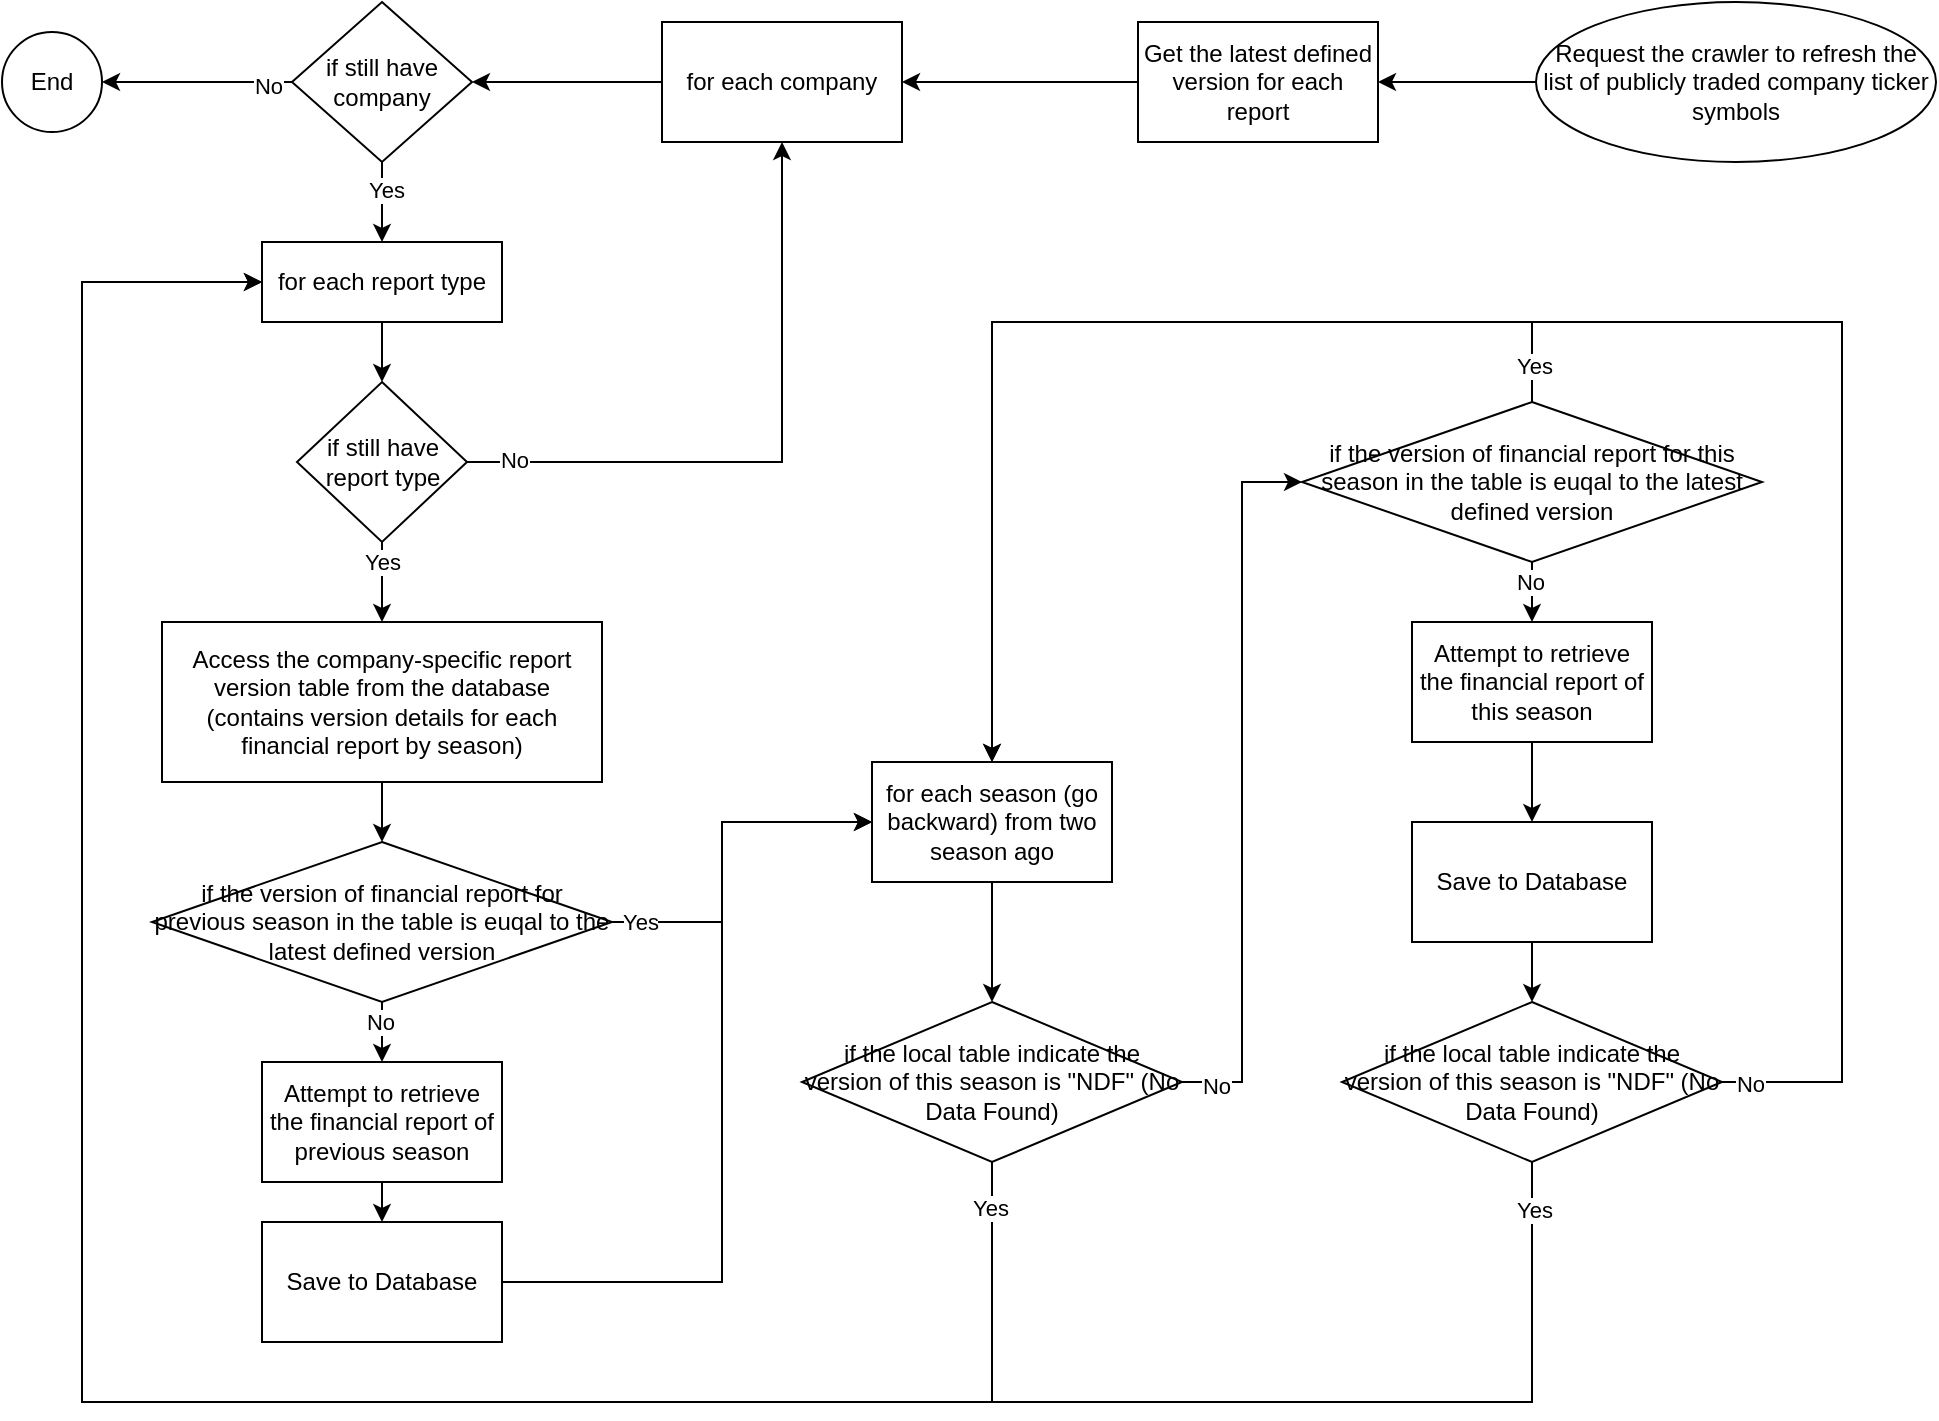<mxfile version="22.1.11" type="device">
  <diagram name="Page-1" id="edf60f1a-56cd-e834-aa8a-f176f3a09ee4">
    <mxGraphModel dx="1036" dy="606" grid="1" gridSize="10" guides="1" tooltips="1" connect="1" arrows="1" fold="1" page="1" pageScale="1" pageWidth="1169" pageHeight="827" background="none" math="0" shadow="0">
      <root>
        <mxCell id="0" />
        <mxCell id="1" parent="0" />
        <mxCell id="ee3Hf3BzdbRgXfLqMHV_-18" style="edgeStyle=orthogonalEdgeStyle;rounded=0;orthogonalLoop=1;jettySize=auto;html=1;exitX=0.5;exitY=1;exitDx=0;exitDy=0;entryX=0.5;entryY=0;entryDx=0;entryDy=0;" parent="1" source="ee3Hf3BzdbRgXfLqMHV_-14" target="ee3Hf3BzdbRgXfLqMHV_-16" edge="1">
          <mxGeometry relative="1" as="geometry" />
        </mxCell>
        <mxCell id="ee3Hf3BzdbRgXfLqMHV_-14" value="for each report type" style="rounded=0;whiteSpace=wrap;html=1;" parent="1" vertex="1">
          <mxGeometry x="170" y="160" width="120" height="40" as="geometry" />
        </mxCell>
        <mxCell id="ee3Hf3BzdbRgXfLqMHV_-25" style="edgeStyle=orthogonalEdgeStyle;rounded=0;orthogonalLoop=1;jettySize=auto;html=1;exitX=1;exitY=0.5;exitDx=0;exitDy=0;entryX=0.5;entryY=1;entryDx=0;entryDy=0;" parent="1" source="ee3Hf3BzdbRgXfLqMHV_-16" target="06SwiOH1XrLOU_39ar2P-4" edge="1">
          <mxGeometry relative="1" as="geometry">
            <mxPoint x="765" y="210.0" as="targetPoint" />
          </mxGeometry>
        </mxCell>
        <mxCell id="ee3Hf3BzdbRgXfLqMHV_-29" value="No" style="edgeLabel;html=1;align=center;verticalAlign=middle;resizable=0;points=[];" parent="ee3Hf3BzdbRgXfLqMHV_-25" vertex="1" connectable="0">
          <mxGeometry x="-0.851" y="1" relative="1" as="geometry">
            <mxPoint as="offset" />
          </mxGeometry>
        </mxCell>
        <mxCell id="oFhDvv9RlIDCHvoSyQMo-15" style="edgeStyle=orthogonalEdgeStyle;rounded=0;orthogonalLoop=1;jettySize=auto;html=1;exitX=0.5;exitY=1;exitDx=0;exitDy=0;entryX=0.5;entryY=0;entryDx=0;entryDy=0;" parent="1" source="ee3Hf3BzdbRgXfLqMHV_-16" target="06SwiOH1XrLOU_39ar2P-2" edge="1">
          <mxGeometry relative="1" as="geometry">
            <mxPoint x="240" y="370" as="targetPoint" />
          </mxGeometry>
        </mxCell>
        <mxCell id="oFhDvv9RlIDCHvoSyQMo-27" value="Yes" style="edgeLabel;html=1;align=center;verticalAlign=middle;resizable=0;points=[];" parent="oFhDvv9RlIDCHvoSyQMo-15" vertex="1" connectable="0">
          <mxGeometry x="-0.872" relative="1" as="geometry">
            <mxPoint y="7" as="offset" />
          </mxGeometry>
        </mxCell>
        <mxCell id="ee3Hf3BzdbRgXfLqMHV_-16" value="if still have report type" style="rhombus;whiteSpace=wrap;html=1;" parent="1" vertex="1">
          <mxGeometry x="187.5" y="230" width="85" height="80" as="geometry" />
        </mxCell>
        <mxCell id="ee3Hf3BzdbRgXfLqMHV_-21" style="edgeStyle=orthogonalEdgeStyle;rounded=0;orthogonalLoop=1;jettySize=auto;html=1;exitX=0.5;exitY=1;exitDx=0;exitDy=0;entryX=0.497;entryY=-0.049;entryDx=0;entryDy=0;entryPerimeter=0;" parent="1" edge="1">
          <mxGeometry relative="1" as="geometry">
            <mxPoint x="230.0" y="460" as="sourcePoint" />
          </mxGeometry>
        </mxCell>
        <mxCell id="ee3Hf3BzdbRgXfLqMHV_-22" value="No" style="edgeLabel;html=1;align=center;verticalAlign=middle;resizable=0;points=[];" parent="ee3Hf3BzdbRgXfLqMHV_-21" vertex="1" connectable="0">
          <mxGeometry x="-0.29" y="2" relative="1" as="geometry">
            <mxPoint as="offset" />
          </mxGeometry>
        </mxCell>
        <mxCell id="ee3Hf3BzdbRgXfLqMHV_-33" style="edgeStyle=orthogonalEdgeStyle;rounded=0;orthogonalLoop=1;jettySize=auto;html=1;exitX=0;exitY=0.5;exitDx=0;exitDy=0;entryX=1;entryY=0.5;entryDx=0;entryDy=0;" parent="1" source="ee3Hf3BzdbRgXfLqMHV_-31" target="ee3Hf3BzdbRgXfLqMHV_-32" edge="1">
          <mxGeometry relative="1" as="geometry" />
        </mxCell>
        <mxCell id="ee3Hf3BzdbRgXfLqMHV_-31" value="Request the crawler to refresh the list of publicly traded company ticker symbols" style="ellipse;whiteSpace=wrap;html=1;" parent="1" vertex="1">
          <mxGeometry x="807" y="40" width="200" height="80" as="geometry" />
        </mxCell>
        <mxCell id="06SwiOH1XrLOU_39ar2P-6" style="edgeStyle=orthogonalEdgeStyle;rounded=0;orthogonalLoop=1;jettySize=auto;html=1;exitX=0;exitY=0.5;exitDx=0;exitDy=0;entryX=1;entryY=0.5;entryDx=0;entryDy=0;" edge="1" parent="1" source="ee3Hf3BzdbRgXfLqMHV_-32" target="06SwiOH1XrLOU_39ar2P-4">
          <mxGeometry relative="1" as="geometry" />
        </mxCell>
        <mxCell id="ee3Hf3BzdbRgXfLqMHV_-32" value="Get the latest defined version for each report" style="rounded=0;whiteSpace=wrap;html=1;" parent="1" vertex="1">
          <mxGeometry x="608" y="50" width="120" height="60" as="geometry" />
        </mxCell>
        <mxCell id="06SwiOH1XrLOU_39ar2P-36" style="edgeStyle=orthogonalEdgeStyle;rounded=0;orthogonalLoop=1;jettySize=auto;html=1;exitX=1;exitY=0.5;exitDx=0;exitDy=0;entryX=0;entryY=0.5;entryDx=0;entryDy=0;" edge="1" parent="1" source="oFhDvv9RlIDCHvoSyQMo-2" target="ee3Hf3BzdbRgXfLqMHV_-36">
          <mxGeometry relative="1" as="geometry" />
        </mxCell>
        <mxCell id="06SwiOH1XrLOU_39ar2P-37" value="No" style="edgeLabel;html=1;align=center;verticalAlign=middle;resizable=0;points=[];" vertex="1" connectable="0" parent="06SwiOH1XrLOU_39ar2P-36">
          <mxGeometry x="-0.908" y="-2" relative="1" as="geometry">
            <mxPoint as="offset" />
          </mxGeometry>
        </mxCell>
        <mxCell id="oFhDvv9RlIDCHvoSyQMo-2" value="if the local table indicate the version of this season is &quot;NDF&quot; (No Data Found)" style="rhombus;whiteSpace=wrap;html=1;" parent="1" vertex="1">
          <mxGeometry x="440" y="540" width="190" height="80" as="geometry" />
        </mxCell>
        <mxCell id="oFhDvv9RlIDCHvoSyQMo-24" style="edgeStyle=orthogonalEdgeStyle;rounded=0;orthogonalLoop=1;jettySize=auto;html=1;exitX=0.5;exitY=1;exitDx=0;exitDy=0;entryX=0.5;entryY=0;entryDx=0;entryDy=0;" parent="1" source="06SwiOH1XrLOU_39ar2P-23" target="oFhDvv9RlIDCHvoSyQMo-23" edge="1">
          <mxGeometry relative="1" as="geometry">
            <mxPoint x="627.5" y="600" as="sourcePoint" />
          </mxGeometry>
        </mxCell>
        <mxCell id="oFhDvv9RlIDCHvoSyQMo-26" style="edgeStyle=orthogonalEdgeStyle;rounded=0;orthogonalLoop=1;jettySize=auto;html=1;exitX=0.5;exitY=1;exitDx=0;exitDy=0;entryX=0;entryY=0.5;entryDx=0;entryDy=0;" parent="1" source="oFhDvv9RlIDCHvoSyQMo-2" target="ee3Hf3BzdbRgXfLqMHV_-14" edge="1">
          <mxGeometry relative="1" as="geometry">
            <mxPoint x="472.5" y="720" as="sourcePoint" />
            <Array as="points">
              <mxPoint x="535" y="740" />
              <mxPoint x="80" y="740" />
              <mxPoint x="80" y="180" />
            </Array>
          </mxGeometry>
        </mxCell>
        <mxCell id="06SwiOH1XrLOU_39ar2P-33" value="Yes" style="edgeLabel;html=1;align=center;verticalAlign=middle;resizable=0;points=[];" vertex="1" connectable="0" parent="oFhDvv9RlIDCHvoSyQMo-26">
          <mxGeometry x="-0.963" y="-1" relative="1" as="geometry">
            <mxPoint as="offset" />
          </mxGeometry>
        </mxCell>
        <mxCell id="06SwiOH1XrLOU_39ar2P-34" style="edgeStyle=orthogonalEdgeStyle;rounded=0;orthogonalLoop=1;jettySize=auto;html=1;exitX=0.5;exitY=1;exitDx=0;exitDy=0;entryX=0;entryY=0.5;entryDx=0;entryDy=0;" edge="1" parent="1" source="oFhDvv9RlIDCHvoSyQMo-23" target="ee3Hf3BzdbRgXfLqMHV_-14">
          <mxGeometry relative="1" as="geometry">
            <Array as="points">
              <mxPoint x="805" y="740" />
              <mxPoint x="80" y="740" />
              <mxPoint x="80" y="180" />
            </Array>
          </mxGeometry>
        </mxCell>
        <mxCell id="06SwiOH1XrLOU_39ar2P-35" value="Yes" style="edgeLabel;html=1;align=center;verticalAlign=middle;resizable=0;points=[];" vertex="1" connectable="0" parent="06SwiOH1XrLOU_39ar2P-34">
          <mxGeometry x="-0.968" y="1" relative="1" as="geometry">
            <mxPoint as="offset" />
          </mxGeometry>
        </mxCell>
        <mxCell id="06SwiOH1XrLOU_39ar2P-38" style="edgeStyle=orthogonalEdgeStyle;rounded=0;orthogonalLoop=1;jettySize=auto;html=1;exitX=1;exitY=0.5;exitDx=0;exitDy=0;entryX=0.5;entryY=0;entryDx=0;entryDy=0;" edge="1" parent="1" source="oFhDvv9RlIDCHvoSyQMo-23" target="06SwiOH1XrLOU_39ar2P-26">
          <mxGeometry relative="1" as="geometry">
            <Array as="points">
              <mxPoint x="960" y="580" />
              <mxPoint x="960" y="200" />
              <mxPoint x="535" y="200" />
            </Array>
          </mxGeometry>
        </mxCell>
        <mxCell id="06SwiOH1XrLOU_39ar2P-39" value="No" style="edgeLabel;html=1;align=center;verticalAlign=middle;resizable=0;points=[];" vertex="1" connectable="0" parent="06SwiOH1XrLOU_39ar2P-38">
          <mxGeometry x="-0.975" y="-1" relative="1" as="geometry">
            <mxPoint as="offset" />
          </mxGeometry>
        </mxCell>
        <mxCell id="oFhDvv9RlIDCHvoSyQMo-23" value="if the local table indicate the version of this season is &quot;NDF&quot; (No Data Found)" style="rhombus;whiteSpace=wrap;html=1;" parent="1" vertex="1">
          <mxGeometry x="710" y="540" width="190" height="80" as="geometry" />
        </mxCell>
        <mxCell id="06SwiOH1XrLOU_39ar2P-1" value="End" style="ellipse;whiteSpace=wrap;html=1;aspect=fixed;" vertex="1" parent="1">
          <mxGeometry x="40" y="55" width="50" height="50" as="geometry" />
        </mxCell>
        <mxCell id="06SwiOH1XrLOU_39ar2P-30" style="edgeStyle=orthogonalEdgeStyle;rounded=0;orthogonalLoop=1;jettySize=auto;html=1;exitX=0.5;exitY=1;exitDx=0;exitDy=0;entryX=0.5;entryY=0;entryDx=0;entryDy=0;" edge="1" parent="1" source="06SwiOH1XrLOU_39ar2P-2" target="06SwiOH1XrLOU_39ar2P-19">
          <mxGeometry relative="1" as="geometry" />
        </mxCell>
        <mxCell id="06SwiOH1XrLOU_39ar2P-2" value="Access the company-specific report version table from the database (contains version details for each financial report by season)" style="rounded=0;whiteSpace=wrap;html=1;" vertex="1" parent="1">
          <mxGeometry x="120" y="350" width="220" height="80" as="geometry" />
        </mxCell>
        <mxCell id="06SwiOH1XrLOU_39ar2P-7" style="edgeStyle=orthogonalEdgeStyle;rounded=0;orthogonalLoop=1;jettySize=auto;html=1;exitX=0;exitY=0.5;exitDx=0;exitDy=0;entryX=1;entryY=0.5;entryDx=0;entryDy=0;" edge="1" parent="1" source="06SwiOH1XrLOU_39ar2P-4" target="06SwiOH1XrLOU_39ar2P-5">
          <mxGeometry relative="1" as="geometry" />
        </mxCell>
        <mxCell id="06SwiOH1XrLOU_39ar2P-4" value="for each company" style="rounded=0;whiteSpace=wrap;html=1;" vertex="1" parent="1">
          <mxGeometry x="370" y="50" width="120" height="60" as="geometry" />
        </mxCell>
        <mxCell id="06SwiOH1XrLOU_39ar2P-8" style="edgeStyle=orthogonalEdgeStyle;rounded=0;orthogonalLoop=1;jettySize=auto;html=1;exitX=0;exitY=0.5;exitDx=0;exitDy=0;entryX=1;entryY=0.5;entryDx=0;entryDy=0;" edge="1" parent="1" source="06SwiOH1XrLOU_39ar2P-5" target="06SwiOH1XrLOU_39ar2P-1">
          <mxGeometry relative="1" as="geometry" />
        </mxCell>
        <mxCell id="06SwiOH1XrLOU_39ar2P-9" value="No" style="edgeLabel;html=1;align=center;verticalAlign=middle;resizable=0;points=[];" vertex="1" connectable="0" parent="06SwiOH1XrLOU_39ar2P-8">
          <mxGeometry x="-0.767" y="2" relative="1" as="geometry">
            <mxPoint x="-1" as="offset" />
          </mxGeometry>
        </mxCell>
        <mxCell id="06SwiOH1XrLOU_39ar2P-10" style="edgeStyle=orthogonalEdgeStyle;rounded=0;orthogonalLoop=1;jettySize=auto;html=1;exitX=0.5;exitY=1;exitDx=0;exitDy=0;entryX=0.5;entryY=0;entryDx=0;entryDy=0;" edge="1" parent="1" source="06SwiOH1XrLOU_39ar2P-5" target="ee3Hf3BzdbRgXfLqMHV_-14">
          <mxGeometry relative="1" as="geometry" />
        </mxCell>
        <mxCell id="06SwiOH1XrLOU_39ar2P-11" value="Yes" style="edgeLabel;html=1;align=center;verticalAlign=middle;resizable=0;points=[];" vertex="1" connectable="0" parent="06SwiOH1XrLOU_39ar2P-10">
          <mxGeometry x="-0.307" y="2" relative="1" as="geometry">
            <mxPoint as="offset" />
          </mxGeometry>
        </mxCell>
        <mxCell id="06SwiOH1XrLOU_39ar2P-5" value="if still have company" style="rhombus;whiteSpace=wrap;html=1;" vertex="1" parent="1">
          <mxGeometry x="185" y="40" width="90" height="80" as="geometry" />
        </mxCell>
        <mxCell id="oFhDvv9RlIDCHvoSyQMo-5" style="edgeStyle=orthogonalEdgeStyle;rounded=0;orthogonalLoop=1;jettySize=auto;html=1;exitX=0.5;exitY=1;exitDx=0;exitDy=0;entryX=0.5;entryY=0;entryDx=0;entryDy=0;" parent="1" source="ee3Hf3BzdbRgXfLqMHV_-8" target="06SwiOH1XrLOU_39ar2P-23" edge="1">
          <mxGeometry relative="1" as="geometry">
            <mxPoint x="539" y="410" as="targetPoint" />
          </mxGeometry>
        </mxCell>
        <mxCell id="ee3Hf3BzdbRgXfLqMHV_-8" value="Attempt to retrieve the financial report of this season" style="rounded=0;whiteSpace=wrap;html=1;" parent="1" vertex="1">
          <mxGeometry x="745" y="350" width="120" height="60" as="geometry" />
        </mxCell>
        <mxCell id="oFhDvv9RlIDCHvoSyQMo-6" style="edgeStyle=orthogonalEdgeStyle;rounded=0;orthogonalLoop=1;jettySize=auto;html=1;exitX=0.5;exitY=1;exitDx=0;exitDy=0;entryX=0.5;entryY=0;entryDx=0;entryDy=0;" parent="1" source="ee3Hf3BzdbRgXfLqMHV_-36" target="ee3Hf3BzdbRgXfLqMHV_-8" edge="1">
          <mxGeometry relative="1" as="geometry" />
        </mxCell>
        <mxCell id="oFhDvv9RlIDCHvoSyQMo-10" value="No" style="edgeLabel;html=1;align=center;verticalAlign=middle;resizable=0;points=[];" parent="oFhDvv9RlIDCHvoSyQMo-6" vertex="1" connectable="0">
          <mxGeometry x="-0.319" y="-1" relative="1" as="geometry">
            <mxPoint as="offset" />
          </mxGeometry>
        </mxCell>
        <mxCell id="06SwiOH1XrLOU_39ar2P-40" style="edgeStyle=orthogonalEdgeStyle;rounded=0;orthogonalLoop=1;jettySize=auto;html=1;exitX=0.5;exitY=0;exitDx=0;exitDy=0;entryX=0.5;entryY=0;entryDx=0;entryDy=0;" edge="1" parent="1" source="ee3Hf3BzdbRgXfLqMHV_-36" target="06SwiOH1XrLOU_39ar2P-26">
          <mxGeometry relative="1" as="geometry">
            <Array as="points">
              <mxPoint x="805" y="200" />
              <mxPoint x="535" y="200" />
            </Array>
          </mxGeometry>
        </mxCell>
        <mxCell id="06SwiOH1XrLOU_39ar2P-41" value="Yes" style="edgeLabel;html=1;align=center;verticalAlign=middle;resizable=0;points=[];" vertex="1" connectable="0" parent="06SwiOH1XrLOU_39ar2P-40">
          <mxGeometry x="-0.933" y="-1" relative="1" as="geometry">
            <mxPoint as="offset" />
          </mxGeometry>
        </mxCell>
        <mxCell id="ee3Hf3BzdbRgXfLqMHV_-36" value="if the version of financial report for this season in the table is euqal to the latest defined version" style="rhombus;whiteSpace=wrap;html=1;" parent="1" vertex="1">
          <mxGeometry x="690" y="240" width="230" height="80" as="geometry" />
        </mxCell>
        <mxCell id="06SwiOH1XrLOU_39ar2P-15" style="edgeStyle=orthogonalEdgeStyle;rounded=0;orthogonalLoop=1;jettySize=auto;html=1;exitX=0.5;exitY=1;exitDx=0;exitDy=0;entryX=0.5;entryY=0;entryDx=0;entryDy=0;" edge="1" parent="1" source="06SwiOH1XrLOU_39ar2P-16" target="06SwiOH1XrLOU_39ar2P-21">
          <mxGeometry relative="1" as="geometry" />
        </mxCell>
        <mxCell id="06SwiOH1XrLOU_39ar2P-16" value="Attempt to retrieve the financial report of previous season" style="rounded=0;whiteSpace=wrap;html=1;" vertex="1" parent="1">
          <mxGeometry x="170" y="570" width="120" height="60" as="geometry" />
        </mxCell>
        <mxCell id="06SwiOH1XrLOU_39ar2P-17" style="edgeStyle=orthogonalEdgeStyle;rounded=0;orthogonalLoop=1;jettySize=auto;html=1;exitX=0.5;exitY=1;exitDx=0;exitDy=0;entryX=0.5;entryY=0;entryDx=0;entryDy=0;" edge="1" parent="1" source="06SwiOH1XrLOU_39ar2P-19" target="06SwiOH1XrLOU_39ar2P-16">
          <mxGeometry relative="1" as="geometry" />
        </mxCell>
        <mxCell id="06SwiOH1XrLOU_39ar2P-18" value="No" style="edgeLabel;html=1;align=center;verticalAlign=middle;resizable=0;points=[];" vertex="1" connectable="0" parent="06SwiOH1XrLOU_39ar2P-17">
          <mxGeometry x="-0.319" y="-1" relative="1" as="geometry">
            <mxPoint as="offset" />
          </mxGeometry>
        </mxCell>
        <mxCell id="06SwiOH1XrLOU_39ar2P-29" style="edgeStyle=orthogonalEdgeStyle;rounded=0;orthogonalLoop=1;jettySize=auto;html=1;exitX=1;exitY=0.5;exitDx=0;exitDy=0;entryX=0;entryY=0.5;entryDx=0;entryDy=0;" edge="1" parent="1" source="06SwiOH1XrLOU_39ar2P-19" target="06SwiOH1XrLOU_39ar2P-26">
          <mxGeometry relative="1" as="geometry">
            <Array as="points">
              <mxPoint x="400" y="500" />
              <mxPoint x="400" y="450" />
            </Array>
          </mxGeometry>
        </mxCell>
        <mxCell id="06SwiOH1XrLOU_39ar2P-31" value="Yes" style="edgeLabel;html=1;align=center;verticalAlign=middle;resizable=0;points=[];" vertex="1" connectable="0" parent="06SwiOH1XrLOU_39ar2P-29">
          <mxGeometry x="-0.849" relative="1" as="geometry">
            <mxPoint as="offset" />
          </mxGeometry>
        </mxCell>
        <mxCell id="06SwiOH1XrLOU_39ar2P-19" value="if the version of financial report for previous season in the table is euqal to the latest defined version" style="rhombus;whiteSpace=wrap;html=1;" vertex="1" parent="1">
          <mxGeometry x="115" y="460" width="230" height="80" as="geometry" />
        </mxCell>
        <mxCell id="06SwiOH1XrLOU_39ar2P-28" style="edgeStyle=orthogonalEdgeStyle;rounded=0;orthogonalLoop=1;jettySize=auto;html=1;exitX=1;exitY=0.5;exitDx=0;exitDy=0;entryX=0;entryY=0.5;entryDx=0;entryDy=0;" edge="1" parent="1" source="06SwiOH1XrLOU_39ar2P-21" target="06SwiOH1XrLOU_39ar2P-26">
          <mxGeometry relative="1" as="geometry">
            <Array as="points">
              <mxPoint x="400" y="680" />
              <mxPoint x="400" y="450" />
            </Array>
          </mxGeometry>
        </mxCell>
        <mxCell id="06SwiOH1XrLOU_39ar2P-21" value="Save to Database" style="rounded=0;whiteSpace=wrap;html=1;" vertex="1" parent="1">
          <mxGeometry x="170" y="650" width="120" height="60" as="geometry" />
        </mxCell>
        <mxCell id="06SwiOH1XrLOU_39ar2P-23" value="Save to Database" style="rounded=0;whiteSpace=wrap;html=1;" vertex="1" parent="1">
          <mxGeometry x="745" y="450" width="120" height="60" as="geometry" />
        </mxCell>
        <mxCell id="06SwiOH1XrLOU_39ar2P-32" style="edgeStyle=orthogonalEdgeStyle;rounded=0;orthogonalLoop=1;jettySize=auto;html=1;exitX=0.5;exitY=1;exitDx=0;exitDy=0;entryX=0.5;entryY=0;entryDx=0;entryDy=0;" edge="1" parent="1" source="06SwiOH1XrLOU_39ar2P-26" target="oFhDvv9RlIDCHvoSyQMo-2">
          <mxGeometry relative="1" as="geometry" />
        </mxCell>
        <mxCell id="06SwiOH1XrLOU_39ar2P-26" value="for each season (go backward) from two season ago" style="rounded=0;whiteSpace=wrap;html=1;" vertex="1" parent="1">
          <mxGeometry x="475" y="420" width="120" height="60" as="geometry" />
        </mxCell>
      </root>
    </mxGraphModel>
  </diagram>
</mxfile>
